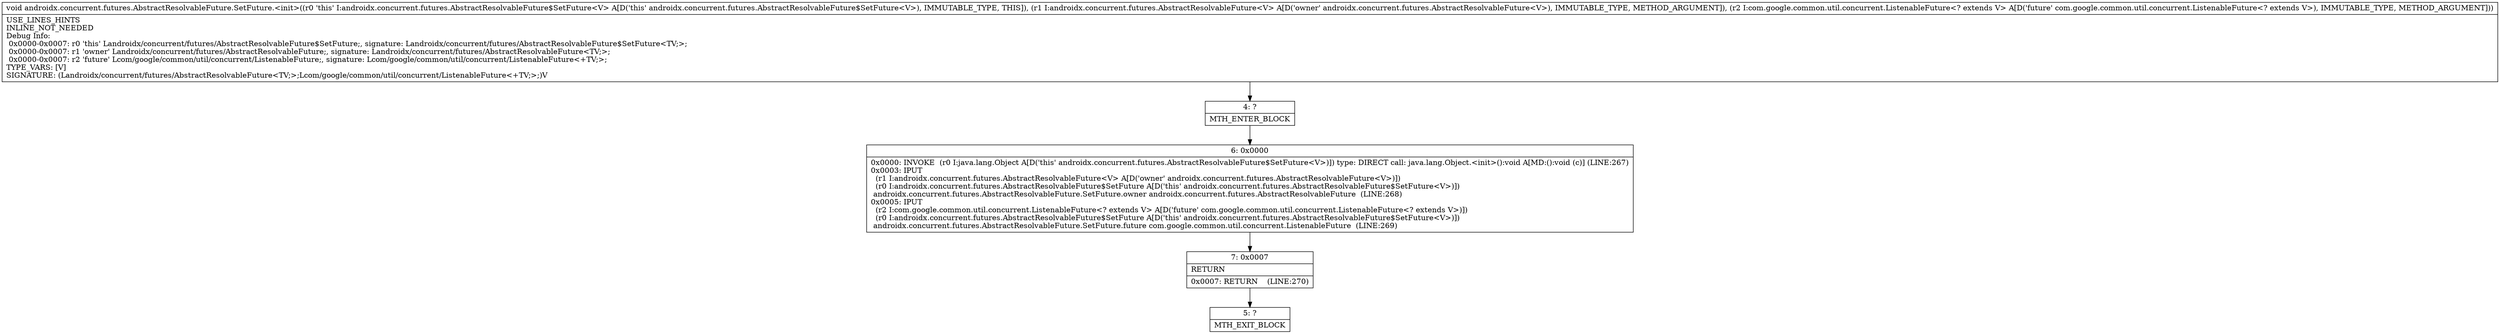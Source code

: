digraph "CFG forandroidx.concurrent.futures.AbstractResolvableFuture.SetFuture.\<init\>(Landroidx\/concurrent\/futures\/AbstractResolvableFuture;Lcom\/google\/common\/util\/concurrent\/ListenableFuture;)V" {
Node_4 [shape=record,label="{4\:\ ?|MTH_ENTER_BLOCK\l}"];
Node_6 [shape=record,label="{6\:\ 0x0000|0x0000: INVOKE  (r0 I:java.lang.Object A[D('this' androidx.concurrent.futures.AbstractResolvableFuture$SetFuture\<V\>)]) type: DIRECT call: java.lang.Object.\<init\>():void A[MD:():void (c)] (LINE:267)\l0x0003: IPUT  \l  (r1 I:androidx.concurrent.futures.AbstractResolvableFuture\<V\> A[D('owner' androidx.concurrent.futures.AbstractResolvableFuture\<V\>)])\l  (r0 I:androidx.concurrent.futures.AbstractResolvableFuture$SetFuture A[D('this' androidx.concurrent.futures.AbstractResolvableFuture$SetFuture\<V\>)])\l androidx.concurrent.futures.AbstractResolvableFuture.SetFuture.owner androidx.concurrent.futures.AbstractResolvableFuture  (LINE:268)\l0x0005: IPUT  \l  (r2 I:com.google.common.util.concurrent.ListenableFuture\<? extends V\> A[D('future' com.google.common.util.concurrent.ListenableFuture\<? extends V\>)])\l  (r0 I:androidx.concurrent.futures.AbstractResolvableFuture$SetFuture A[D('this' androidx.concurrent.futures.AbstractResolvableFuture$SetFuture\<V\>)])\l androidx.concurrent.futures.AbstractResolvableFuture.SetFuture.future com.google.common.util.concurrent.ListenableFuture  (LINE:269)\l}"];
Node_7 [shape=record,label="{7\:\ 0x0007|RETURN\l|0x0007: RETURN    (LINE:270)\l}"];
Node_5 [shape=record,label="{5\:\ ?|MTH_EXIT_BLOCK\l}"];
MethodNode[shape=record,label="{void androidx.concurrent.futures.AbstractResolvableFuture.SetFuture.\<init\>((r0 'this' I:androidx.concurrent.futures.AbstractResolvableFuture$SetFuture\<V\> A[D('this' androidx.concurrent.futures.AbstractResolvableFuture$SetFuture\<V\>), IMMUTABLE_TYPE, THIS]), (r1 I:androidx.concurrent.futures.AbstractResolvableFuture\<V\> A[D('owner' androidx.concurrent.futures.AbstractResolvableFuture\<V\>), IMMUTABLE_TYPE, METHOD_ARGUMENT]), (r2 I:com.google.common.util.concurrent.ListenableFuture\<? extends V\> A[D('future' com.google.common.util.concurrent.ListenableFuture\<? extends V\>), IMMUTABLE_TYPE, METHOD_ARGUMENT]))  | USE_LINES_HINTS\lINLINE_NOT_NEEDED\lDebug Info:\l  0x0000\-0x0007: r0 'this' Landroidx\/concurrent\/futures\/AbstractResolvableFuture$SetFuture;, signature: Landroidx\/concurrent\/futures\/AbstractResolvableFuture$SetFuture\<TV;\>;\l  0x0000\-0x0007: r1 'owner' Landroidx\/concurrent\/futures\/AbstractResolvableFuture;, signature: Landroidx\/concurrent\/futures\/AbstractResolvableFuture\<TV;\>;\l  0x0000\-0x0007: r2 'future' Lcom\/google\/common\/util\/concurrent\/ListenableFuture;, signature: Lcom\/google\/common\/util\/concurrent\/ListenableFuture\<+TV;\>;\lTYPE_VARS: [V]\lSIGNATURE: (Landroidx\/concurrent\/futures\/AbstractResolvableFuture\<TV;\>;Lcom\/google\/common\/util\/concurrent\/ListenableFuture\<+TV;\>;)V\l}"];
MethodNode -> Node_4;Node_4 -> Node_6;
Node_6 -> Node_7;
Node_7 -> Node_5;
}

